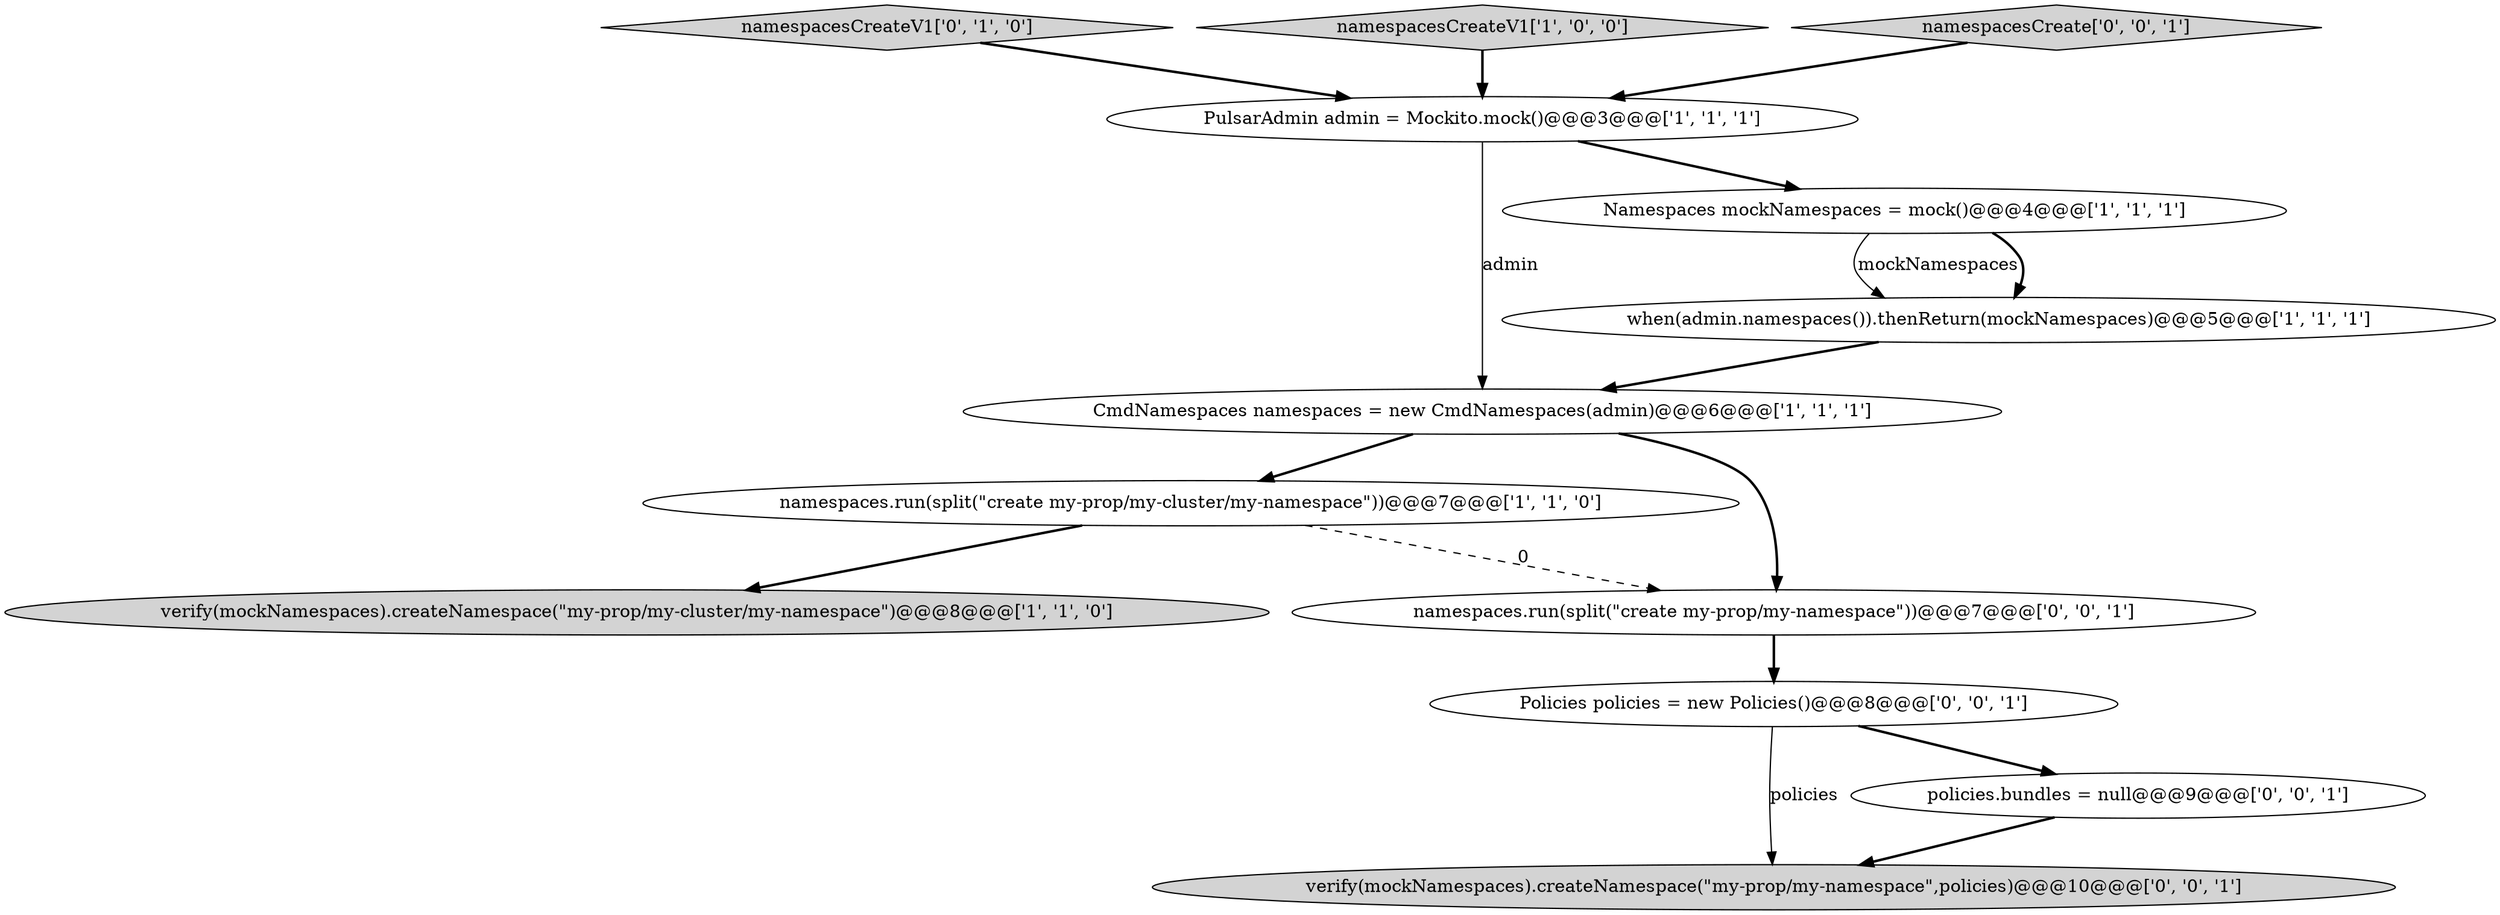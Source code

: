 digraph {
5 [style = filled, label = "when(admin.namespaces()).thenReturn(mockNamespaces)@@@5@@@['1', '1', '1']", fillcolor = white, shape = ellipse image = "AAA0AAABBB1BBB"];
10 [style = filled, label = "Policies policies = new Policies()@@@8@@@['0', '0', '1']", fillcolor = white, shape = ellipse image = "AAA0AAABBB3BBB"];
2 [style = filled, label = "verify(mockNamespaces).createNamespace(\"my-prop/my-cluster/my-namespace\")@@@8@@@['1', '1', '0']", fillcolor = lightgray, shape = ellipse image = "AAA0AAABBB1BBB"];
4 [style = filled, label = "PulsarAdmin admin = Mockito.mock()@@@3@@@['1', '1', '1']", fillcolor = white, shape = ellipse image = "AAA0AAABBB1BBB"];
11 [style = filled, label = "verify(mockNamespaces).createNamespace(\"my-prop/my-namespace\",policies)@@@10@@@['0', '0', '1']", fillcolor = lightgray, shape = ellipse image = "AAA0AAABBB3BBB"];
6 [style = filled, label = "namespaces.run(split(\"create my-prop/my-cluster/my-namespace\"))@@@7@@@['1', '1', '0']", fillcolor = white, shape = ellipse image = "AAA0AAABBB1BBB"];
9 [style = filled, label = "namespaces.run(split(\"create my-prop/my-namespace\"))@@@7@@@['0', '0', '1']", fillcolor = white, shape = ellipse image = "AAA0AAABBB3BBB"];
1 [style = filled, label = "CmdNamespaces namespaces = new CmdNamespaces(admin)@@@6@@@['1', '1', '1']", fillcolor = white, shape = ellipse image = "AAA0AAABBB1BBB"];
12 [style = filled, label = "policies.bundles = null@@@9@@@['0', '0', '1']", fillcolor = white, shape = ellipse image = "AAA0AAABBB3BBB"];
7 [style = filled, label = "namespacesCreateV1['0', '1', '0']", fillcolor = lightgray, shape = diamond image = "AAA0AAABBB2BBB"];
3 [style = filled, label = "namespacesCreateV1['1', '0', '0']", fillcolor = lightgray, shape = diamond image = "AAA0AAABBB1BBB"];
0 [style = filled, label = "Namespaces mockNamespaces = mock()@@@4@@@['1', '1', '1']", fillcolor = white, shape = ellipse image = "AAA0AAABBB1BBB"];
8 [style = filled, label = "namespacesCreate['0', '0', '1']", fillcolor = lightgray, shape = diamond image = "AAA0AAABBB3BBB"];
5->1 [style = bold, label=""];
1->6 [style = bold, label=""];
12->11 [style = bold, label=""];
7->4 [style = bold, label=""];
9->10 [style = bold, label=""];
8->4 [style = bold, label=""];
4->1 [style = solid, label="admin"];
6->9 [style = dashed, label="0"];
10->12 [style = bold, label=""];
3->4 [style = bold, label=""];
0->5 [style = solid, label="mockNamespaces"];
1->9 [style = bold, label=""];
4->0 [style = bold, label=""];
0->5 [style = bold, label=""];
10->11 [style = solid, label="policies"];
6->2 [style = bold, label=""];
}

